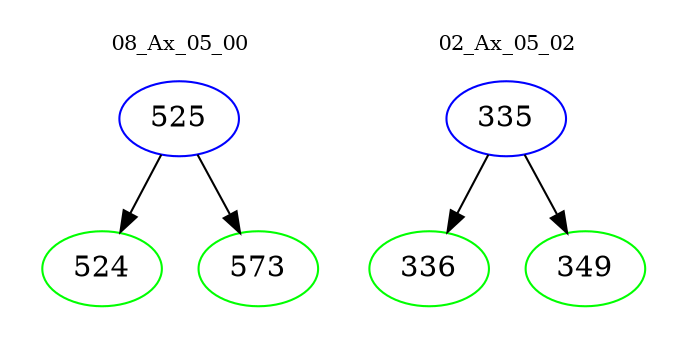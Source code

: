 digraph{
subgraph cluster_0 {
color = white
label = "08_Ax_05_00";
fontsize=10;
T0_525 [label="525", color="blue"]
T0_525 -> T0_524 [color="black"]
T0_524 [label="524", color="green"]
T0_525 -> T0_573 [color="black"]
T0_573 [label="573", color="green"]
}
subgraph cluster_1 {
color = white
label = "02_Ax_05_02";
fontsize=10;
T1_335 [label="335", color="blue"]
T1_335 -> T1_336 [color="black"]
T1_336 [label="336", color="green"]
T1_335 -> T1_349 [color="black"]
T1_349 [label="349", color="green"]
}
}
